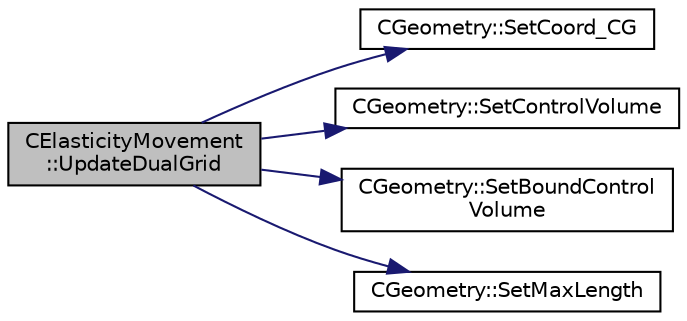 digraph "CElasticityMovement::UpdateDualGrid"
{
  edge [fontname="Helvetica",fontsize="10",labelfontname="Helvetica",labelfontsize="10"];
  node [fontname="Helvetica",fontsize="10",shape=record];
  rankdir="LR";
  Node235 [label="CElasticityMovement\l::UpdateDualGrid",height=0.2,width=0.4,color="black", fillcolor="grey75", style="filled", fontcolor="black"];
  Node235 -> Node236 [color="midnightblue",fontsize="10",style="solid",fontname="Helvetica"];
  Node236 [label="CGeometry::SetCoord_CG",height=0.2,width=0.4,color="black", fillcolor="white", style="filled",URL="$class_c_geometry.html#a83962c234a9cafc63a3d4a8f2ac48875",tooltip="Sets CG coordinates. "];
  Node235 -> Node237 [color="midnightblue",fontsize="10",style="solid",fontname="Helvetica"];
  Node237 [label="CGeometry::SetControlVolume",height=0.2,width=0.4,color="black", fillcolor="white", style="filled",URL="$class_c_geometry.html#a2801527cce396e9b4f8d91a57fe82712",tooltip="Sets control volume. "];
  Node235 -> Node238 [color="midnightblue",fontsize="10",style="solid",fontname="Helvetica"];
  Node238 [label="CGeometry::SetBoundControl\lVolume",height=0.2,width=0.4,color="black", fillcolor="white", style="filled",URL="$class_c_geometry.html#adf22bc637db1c4d9dd150c6185ab1566",tooltip="A virtual member. "];
  Node235 -> Node239 [color="midnightblue",fontsize="10",style="solid",fontname="Helvetica"];
  Node239 [label="CGeometry::SetMaxLength",height=0.2,width=0.4,color="black", fillcolor="white", style="filled",URL="$class_c_geometry.html#a6eee72ed5a355f210937e6ea2b10b961",tooltip="Set max length. "];
}
